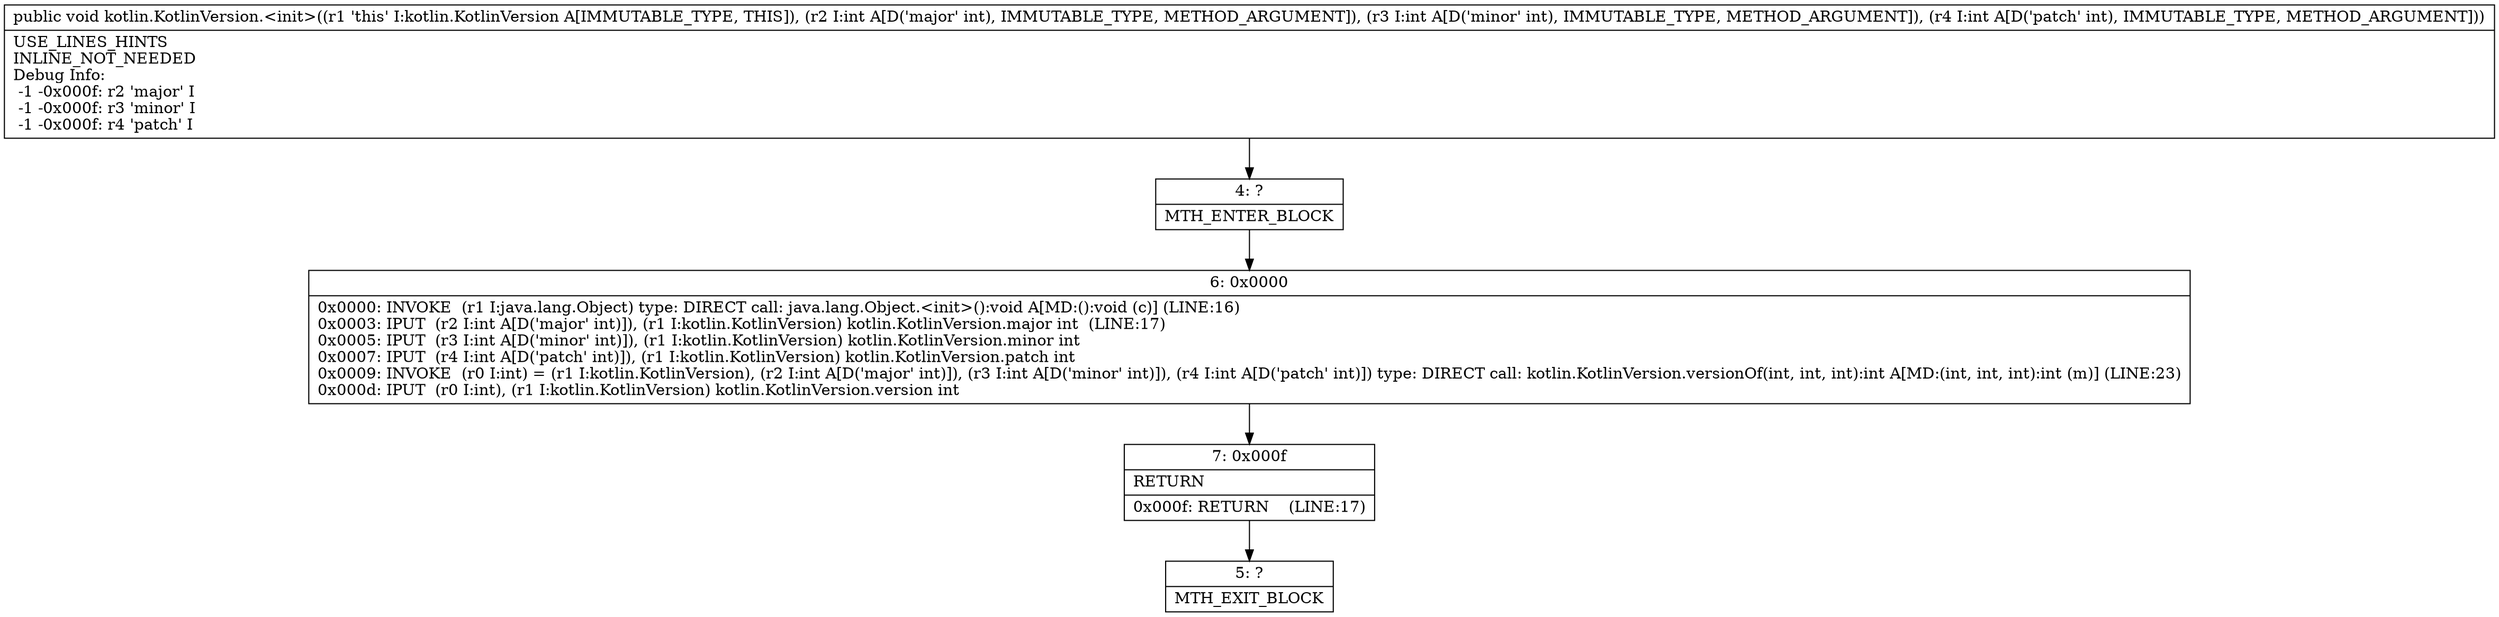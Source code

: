 digraph "CFG forkotlin.KotlinVersion.\<init\>(III)V" {
Node_4 [shape=record,label="{4\:\ ?|MTH_ENTER_BLOCK\l}"];
Node_6 [shape=record,label="{6\:\ 0x0000|0x0000: INVOKE  (r1 I:java.lang.Object) type: DIRECT call: java.lang.Object.\<init\>():void A[MD:():void (c)] (LINE:16)\l0x0003: IPUT  (r2 I:int A[D('major' int)]), (r1 I:kotlin.KotlinVersion) kotlin.KotlinVersion.major int  (LINE:17)\l0x0005: IPUT  (r3 I:int A[D('minor' int)]), (r1 I:kotlin.KotlinVersion) kotlin.KotlinVersion.minor int \l0x0007: IPUT  (r4 I:int A[D('patch' int)]), (r1 I:kotlin.KotlinVersion) kotlin.KotlinVersion.patch int \l0x0009: INVOKE  (r0 I:int) = (r1 I:kotlin.KotlinVersion), (r2 I:int A[D('major' int)]), (r3 I:int A[D('minor' int)]), (r4 I:int A[D('patch' int)]) type: DIRECT call: kotlin.KotlinVersion.versionOf(int, int, int):int A[MD:(int, int, int):int (m)] (LINE:23)\l0x000d: IPUT  (r0 I:int), (r1 I:kotlin.KotlinVersion) kotlin.KotlinVersion.version int \l}"];
Node_7 [shape=record,label="{7\:\ 0x000f|RETURN\l|0x000f: RETURN    (LINE:17)\l}"];
Node_5 [shape=record,label="{5\:\ ?|MTH_EXIT_BLOCK\l}"];
MethodNode[shape=record,label="{public void kotlin.KotlinVersion.\<init\>((r1 'this' I:kotlin.KotlinVersion A[IMMUTABLE_TYPE, THIS]), (r2 I:int A[D('major' int), IMMUTABLE_TYPE, METHOD_ARGUMENT]), (r3 I:int A[D('minor' int), IMMUTABLE_TYPE, METHOD_ARGUMENT]), (r4 I:int A[D('patch' int), IMMUTABLE_TYPE, METHOD_ARGUMENT]))  | USE_LINES_HINTS\lINLINE_NOT_NEEDED\lDebug Info:\l  \-1 \-0x000f: r2 'major' I\l  \-1 \-0x000f: r3 'minor' I\l  \-1 \-0x000f: r4 'patch' I\l}"];
MethodNode -> Node_4;Node_4 -> Node_6;
Node_6 -> Node_7;
Node_7 -> Node_5;
}

